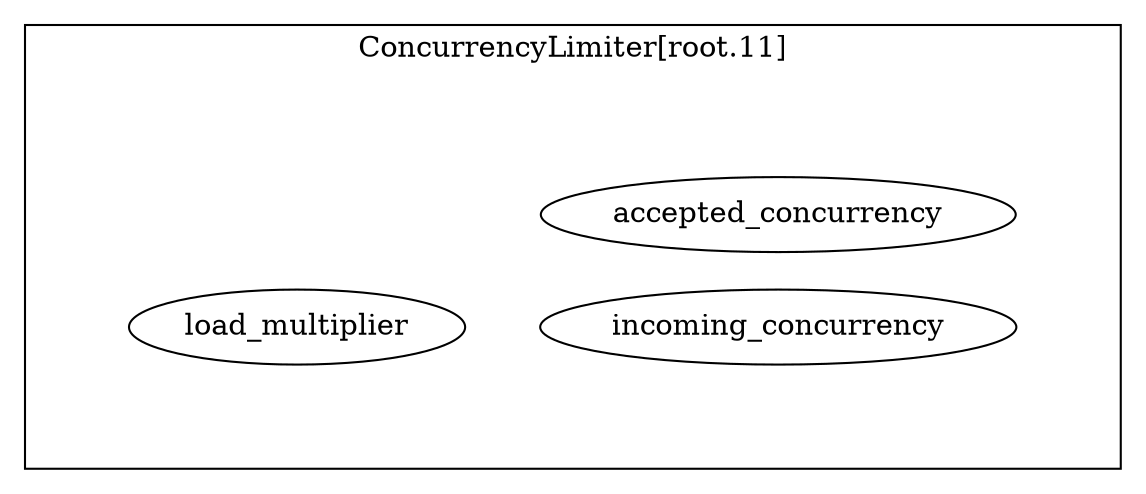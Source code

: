 digraph  {
	subgraph cluster_s1 {
		label="ConcurrencyLimiter[root.11]";margin="50.0";
		n3[label="accepted_concurrency"];
		n4[label="incoming_concurrency"];
		n2[label="load_multiplier"];
		n2->n4[style="invis"];
		{rank=same; n2;};
		{rank=same; n3;n4;};
		
	}
	rankdir="LR";splines="ortho";
	
}
